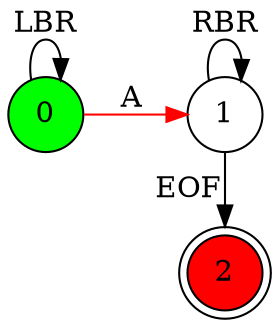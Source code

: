 digraph G {
rankdir = LR
node [shape = circle]
0[style=filled, fillcolor=green]
2[shape = doublecircle, style=filled, fillcolor=red]
{ rank=same; 1 2 }
{ rank=max; 2 }
0 -> 0 [label="LBR"]; 
0 -> 1 [label="A", color=red]; 
1 -> 1 [label="RBR"]; 
1 -> 2 [label="EOF   "];  
}